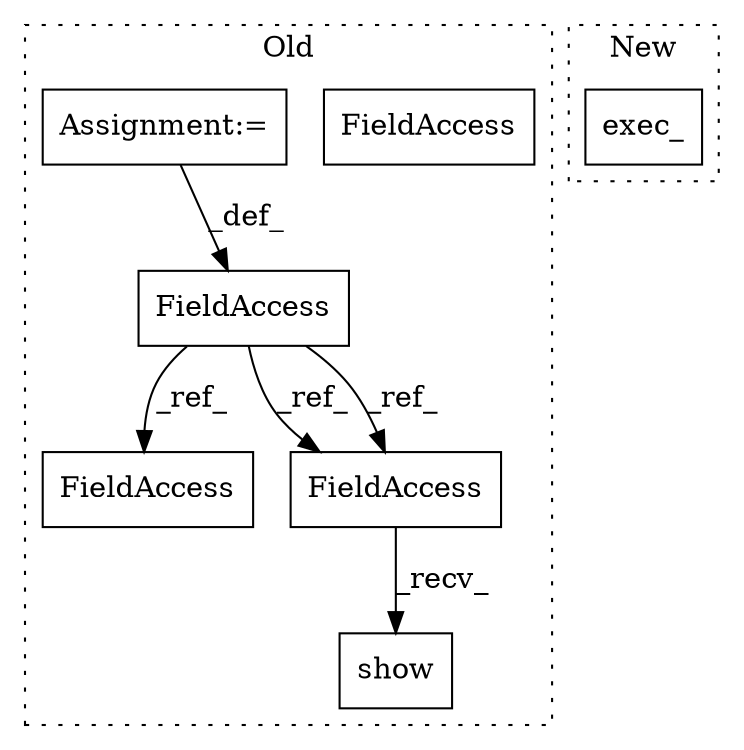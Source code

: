 digraph G {
subgraph cluster0 {
1 [label="show" a="32" s="4440" l="6" shape="box"];
3 [label="FieldAccess" a="22" s="4086" l="3" shape="box"];
4 [label="FieldAccess" a="22" s="4436" l="3" shape="box"];
5 [label="FieldAccess" a="22" s="4318" l="3" shape="box"];
6 [label="Assignment:=" a="7" s="4089" l="1" shape="box"];
7 [label="FieldAccess" a="22" s="4436" l="3" shape="box"];
label = "Old";
style="dotted";
}
subgraph cluster1 {
2 [label="exec_" a="32" s="2208" l="7" shape="box"];
label = "New";
style="dotted";
}
3 -> 7 [label="_ref_"];
3 -> 7 [label="_ref_"];
3 -> 5 [label="_ref_"];
6 -> 3 [label="_def_"];
7 -> 1 [label="_recv_"];
}